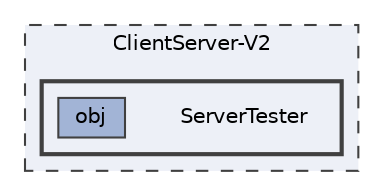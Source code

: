 digraph "C:/Users/m4ss/source/repos/mssevov18/ClientServerAPI/ClientServer-V2/ServerTester"
{
 // LATEX_PDF_SIZE
  bgcolor="transparent";
  edge [fontname=Helvetica,fontsize=10,labelfontname=Helvetica,labelfontsize=10];
  node [fontname=Helvetica,fontsize=10,shape=box,height=0.2,width=0.4];
  compound=true
  subgraph clusterdir_48d2ab0675f1f4006b5918e81cb0368a {
    graph [ bgcolor="#edf0f7", pencolor="grey25", label="ClientServer-V2", fontname=Helvetica,fontsize=10 style="filled,dashed", URL="dir_48d2ab0675f1f4006b5918e81cb0368a.html",tooltip=""]
  subgraph clusterdir_6691eb772162ef570dbe31bfa4bb1e39 {
    graph [ bgcolor="#edf0f7", pencolor="grey25", label="", fontname=Helvetica,fontsize=10 style="filled,bold", URL="dir_6691eb772162ef570dbe31bfa4bb1e39.html",tooltip=""]
    dir_6691eb772162ef570dbe31bfa4bb1e39 [shape=plaintext, label="ServerTester"];
  dir_37eb44dfc3396a09b43e1d02d4b58fec [label="obj", fillcolor="#a2b4d6", color="grey25", style="filled", URL="dir_37eb44dfc3396a09b43e1d02d4b58fec.html",tooltip=""];
  }
  }
}
